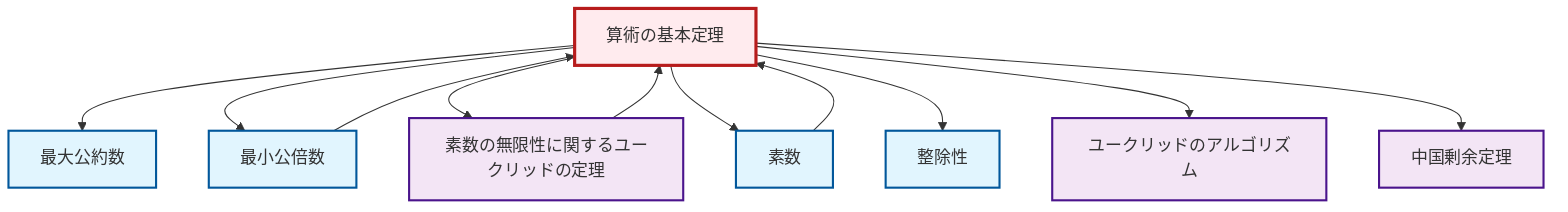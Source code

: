 graph TD
    classDef definition fill:#e1f5fe,stroke:#01579b,stroke-width:2px
    classDef theorem fill:#f3e5f5,stroke:#4a148c,stroke-width:2px
    classDef axiom fill:#fff3e0,stroke:#e65100,stroke-width:2px
    classDef example fill:#e8f5e9,stroke:#1b5e20,stroke-width:2px
    classDef current fill:#ffebee,stroke:#b71c1c,stroke-width:3px
    thm-fundamental-arithmetic["算術の基本定理"]:::theorem
    def-lcm["最小公倍数"]:::definition
    def-gcd["最大公約数"]:::definition
    def-prime["素数"]:::definition
    thm-chinese-remainder["中国剰余定理"]:::theorem
    thm-euclid-infinitude-primes["素数の無限性に関するユークリッドの定理"]:::theorem
    def-divisibility["整除性"]:::definition
    thm-euclidean-algorithm["ユークリッドのアルゴリズム"]:::theorem
    thm-fundamental-arithmetic --> def-gcd
    thm-fundamental-arithmetic --> def-lcm
    thm-euclid-infinitude-primes --> thm-fundamental-arithmetic
    thm-fundamental-arithmetic --> thm-euclid-infinitude-primes
    def-prime --> thm-fundamental-arithmetic
    thm-fundamental-arithmetic --> def-prime
    def-lcm --> thm-fundamental-arithmetic
    thm-fundamental-arithmetic --> def-divisibility
    thm-fundamental-arithmetic --> thm-euclidean-algorithm
    thm-fundamental-arithmetic --> thm-chinese-remainder
    class thm-fundamental-arithmetic current
